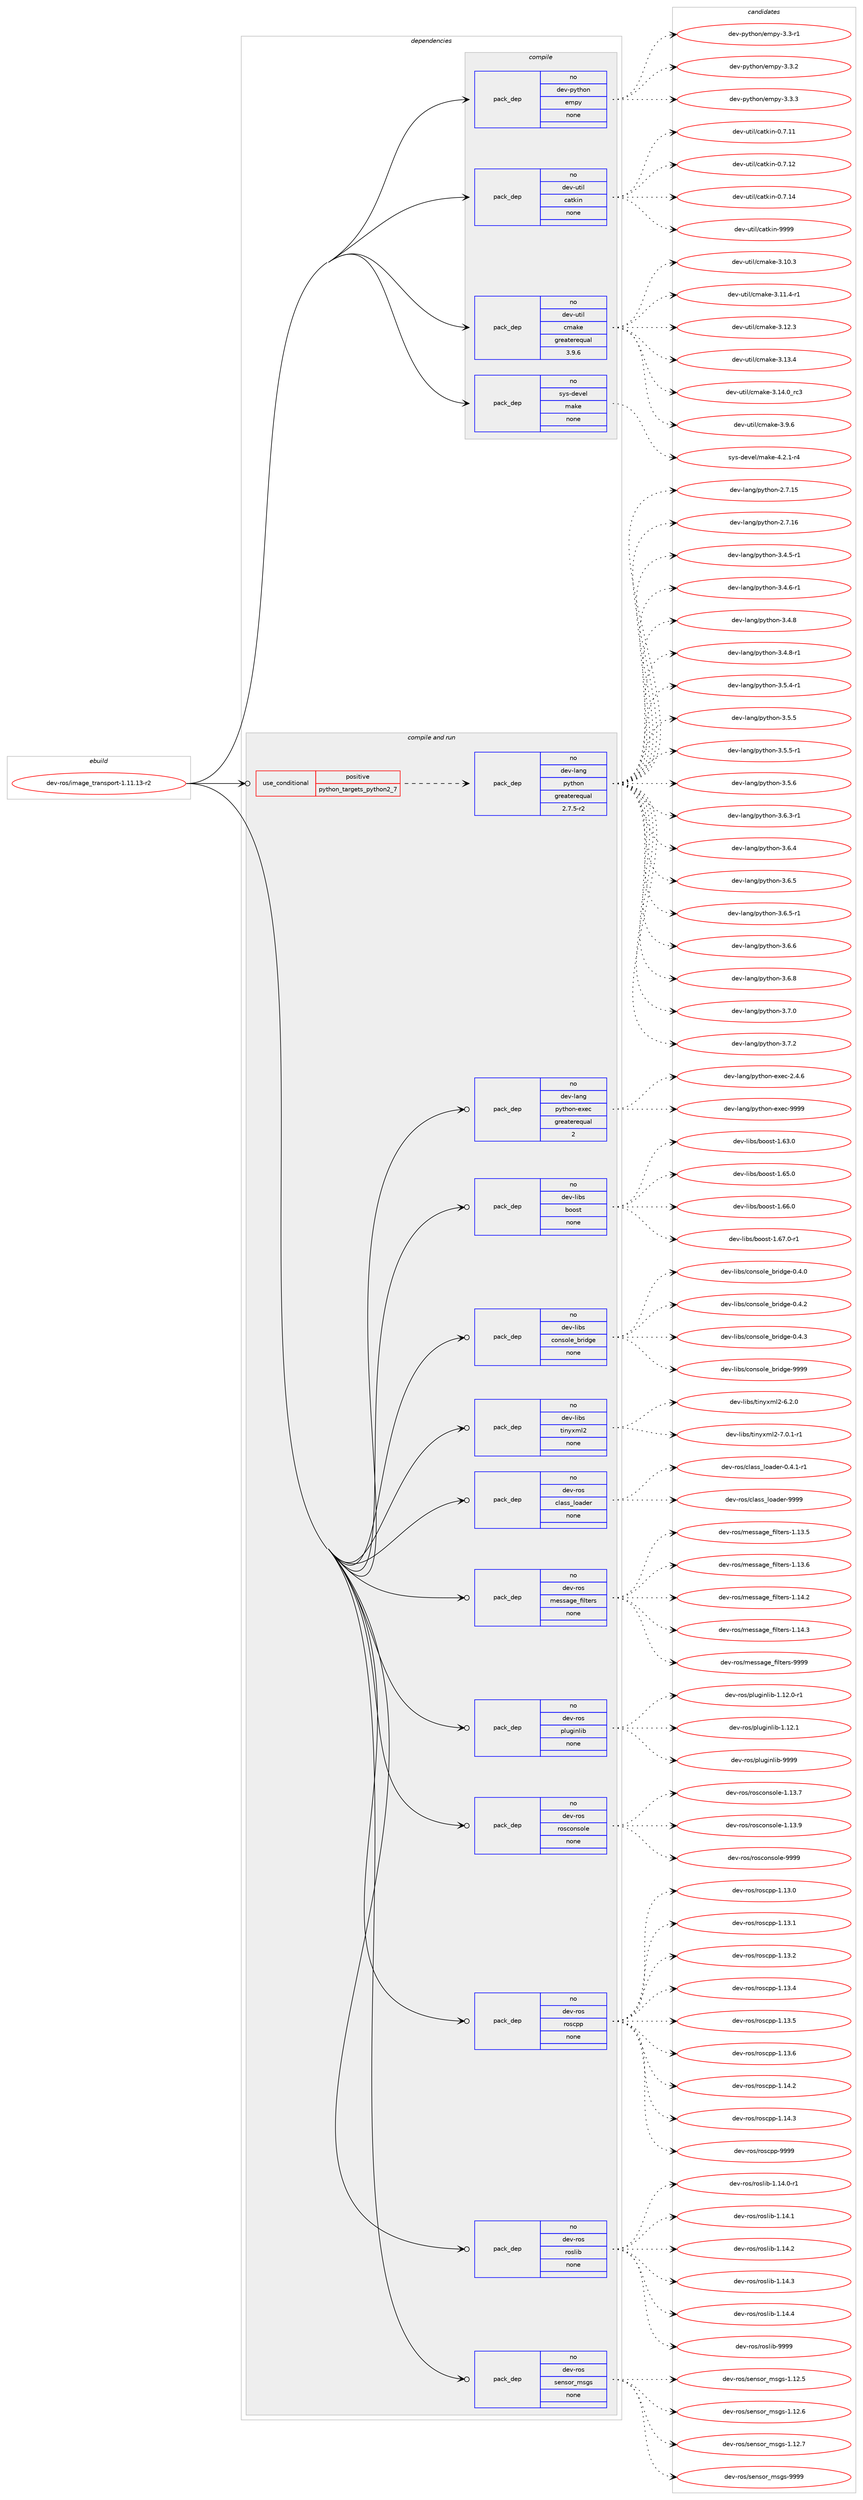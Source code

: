digraph prolog {

# *************
# Graph options
# *************

newrank=true;
concentrate=true;
compound=true;
graph [rankdir=LR,fontname=Helvetica,fontsize=10,ranksep=1.5];#, ranksep=2.5, nodesep=0.2];
edge  [arrowhead=vee];
node  [fontname=Helvetica,fontsize=10];

# **********
# The ebuild
# **********

subgraph cluster_leftcol {
color=gray;
rank=same;
label=<<i>ebuild</i>>;
id [label="dev-ros/image_transport-1.11.13-r2", color=red, width=4, href="../dev-ros/image_transport-1.11.13-r2.svg"];
}

# ****************
# The dependencies
# ****************

subgraph cluster_midcol {
color=gray;
label=<<i>dependencies</i>>;
subgraph cluster_compile {
fillcolor="#eeeeee";
style=filled;
label=<<i>compile</i>>;
subgraph pack1045611 {
dependency1457727 [label=<<TABLE BORDER="0" CELLBORDER="1" CELLSPACING="0" CELLPADDING="4" WIDTH="220"><TR><TD ROWSPAN="6" CELLPADDING="30">pack_dep</TD></TR><TR><TD WIDTH="110">no</TD></TR><TR><TD>dev-python</TD></TR><TR><TD>empy</TD></TR><TR><TD>none</TD></TR><TR><TD></TD></TR></TABLE>>, shape=none, color=blue];
}
id:e -> dependency1457727:w [weight=20,style="solid",arrowhead="vee"];
subgraph pack1045612 {
dependency1457728 [label=<<TABLE BORDER="0" CELLBORDER="1" CELLSPACING="0" CELLPADDING="4" WIDTH="220"><TR><TD ROWSPAN="6" CELLPADDING="30">pack_dep</TD></TR><TR><TD WIDTH="110">no</TD></TR><TR><TD>dev-util</TD></TR><TR><TD>catkin</TD></TR><TR><TD>none</TD></TR><TR><TD></TD></TR></TABLE>>, shape=none, color=blue];
}
id:e -> dependency1457728:w [weight=20,style="solid",arrowhead="vee"];
subgraph pack1045613 {
dependency1457729 [label=<<TABLE BORDER="0" CELLBORDER="1" CELLSPACING="0" CELLPADDING="4" WIDTH="220"><TR><TD ROWSPAN="6" CELLPADDING="30">pack_dep</TD></TR><TR><TD WIDTH="110">no</TD></TR><TR><TD>dev-util</TD></TR><TR><TD>cmake</TD></TR><TR><TD>greaterequal</TD></TR><TR><TD>3.9.6</TD></TR></TABLE>>, shape=none, color=blue];
}
id:e -> dependency1457729:w [weight=20,style="solid",arrowhead="vee"];
subgraph pack1045614 {
dependency1457730 [label=<<TABLE BORDER="0" CELLBORDER="1" CELLSPACING="0" CELLPADDING="4" WIDTH="220"><TR><TD ROWSPAN="6" CELLPADDING="30">pack_dep</TD></TR><TR><TD WIDTH="110">no</TD></TR><TR><TD>sys-devel</TD></TR><TR><TD>make</TD></TR><TR><TD>none</TD></TR><TR><TD></TD></TR></TABLE>>, shape=none, color=blue];
}
id:e -> dependency1457730:w [weight=20,style="solid",arrowhead="vee"];
}
subgraph cluster_compileandrun {
fillcolor="#eeeeee";
style=filled;
label=<<i>compile and run</i>>;
subgraph cond388726 {
dependency1457731 [label=<<TABLE BORDER="0" CELLBORDER="1" CELLSPACING="0" CELLPADDING="4"><TR><TD ROWSPAN="3" CELLPADDING="10">use_conditional</TD></TR><TR><TD>positive</TD></TR><TR><TD>python_targets_python2_7</TD></TR></TABLE>>, shape=none, color=red];
subgraph pack1045615 {
dependency1457732 [label=<<TABLE BORDER="0" CELLBORDER="1" CELLSPACING="0" CELLPADDING="4" WIDTH="220"><TR><TD ROWSPAN="6" CELLPADDING="30">pack_dep</TD></TR><TR><TD WIDTH="110">no</TD></TR><TR><TD>dev-lang</TD></TR><TR><TD>python</TD></TR><TR><TD>greaterequal</TD></TR><TR><TD>2.7.5-r2</TD></TR></TABLE>>, shape=none, color=blue];
}
dependency1457731:e -> dependency1457732:w [weight=20,style="dashed",arrowhead="vee"];
}
id:e -> dependency1457731:w [weight=20,style="solid",arrowhead="odotvee"];
subgraph pack1045616 {
dependency1457733 [label=<<TABLE BORDER="0" CELLBORDER="1" CELLSPACING="0" CELLPADDING="4" WIDTH="220"><TR><TD ROWSPAN="6" CELLPADDING="30">pack_dep</TD></TR><TR><TD WIDTH="110">no</TD></TR><TR><TD>dev-lang</TD></TR><TR><TD>python-exec</TD></TR><TR><TD>greaterequal</TD></TR><TR><TD>2</TD></TR></TABLE>>, shape=none, color=blue];
}
id:e -> dependency1457733:w [weight=20,style="solid",arrowhead="odotvee"];
subgraph pack1045617 {
dependency1457734 [label=<<TABLE BORDER="0" CELLBORDER="1" CELLSPACING="0" CELLPADDING="4" WIDTH="220"><TR><TD ROWSPAN="6" CELLPADDING="30">pack_dep</TD></TR><TR><TD WIDTH="110">no</TD></TR><TR><TD>dev-libs</TD></TR><TR><TD>boost</TD></TR><TR><TD>none</TD></TR><TR><TD></TD></TR></TABLE>>, shape=none, color=blue];
}
id:e -> dependency1457734:w [weight=20,style="solid",arrowhead="odotvee"];
subgraph pack1045618 {
dependency1457735 [label=<<TABLE BORDER="0" CELLBORDER="1" CELLSPACING="0" CELLPADDING="4" WIDTH="220"><TR><TD ROWSPAN="6" CELLPADDING="30">pack_dep</TD></TR><TR><TD WIDTH="110">no</TD></TR><TR><TD>dev-libs</TD></TR><TR><TD>console_bridge</TD></TR><TR><TD>none</TD></TR><TR><TD></TD></TR></TABLE>>, shape=none, color=blue];
}
id:e -> dependency1457735:w [weight=20,style="solid",arrowhead="odotvee"];
subgraph pack1045619 {
dependency1457736 [label=<<TABLE BORDER="0" CELLBORDER="1" CELLSPACING="0" CELLPADDING="4" WIDTH="220"><TR><TD ROWSPAN="6" CELLPADDING="30">pack_dep</TD></TR><TR><TD WIDTH="110">no</TD></TR><TR><TD>dev-libs</TD></TR><TR><TD>tinyxml2</TD></TR><TR><TD>none</TD></TR><TR><TD></TD></TR></TABLE>>, shape=none, color=blue];
}
id:e -> dependency1457736:w [weight=20,style="solid",arrowhead="odotvee"];
subgraph pack1045620 {
dependency1457737 [label=<<TABLE BORDER="0" CELLBORDER="1" CELLSPACING="0" CELLPADDING="4" WIDTH="220"><TR><TD ROWSPAN="6" CELLPADDING="30">pack_dep</TD></TR><TR><TD WIDTH="110">no</TD></TR><TR><TD>dev-ros</TD></TR><TR><TD>class_loader</TD></TR><TR><TD>none</TD></TR><TR><TD></TD></TR></TABLE>>, shape=none, color=blue];
}
id:e -> dependency1457737:w [weight=20,style="solid",arrowhead="odotvee"];
subgraph pack1045621 {
dependency1457738 [label=<<TABLE BORDER="0" CELLBORDER="1" CELLSPACING="0" CELLPADDING="4" WIDTH="220"><TR><TD ROWSPAN="6" CELLPADDING="30">pack_dep</TD></TR><TR><TD WIDTH="110">no</TD></TR><TR><TD>dev-ros</TD></TR><TR><TD>message_filters</TD></TR><TR><TD>none</TD></TR><TR><TD></TD></TR></TABLE>>, shape=none, color=blue];
}
id:e -> dependency1457738:w [weight=20,style="solid",arrowhead="odotvee"];
subgraph pack1045622 {
dependency1457739 [label=<<TABLE BORDER="0" CELLBORDER="1" CELLSPACING="0" CELLPADDING="4" WIDTH="220"><TR><TD ROWSPAN="6" CELLPADDING="30">pack_dep</TD></TR><TR><TD WIDTH="110">no</TD></TR><TR><TD>dev-ros</TD></TR><TR><TD>pluginlib</TD></TR><TR><TD>none</TD></TR><TR><TD></TD></TR></TABLE>>, shape=none, color=blue];
}
id:e -> dependency1457739:w [weight=20,style="solid",arrowhead="odotvee"];
subgraph pack1045623 {
dependency1457740 [label=<<TABLE BORDER="0" CELLBORDER="1" CELLSPACING="0" CELLPADDING="4" WIDTH="220"><TR><TD ROWSPAN="6" CELLPADDING="30">pack_dep</TD></TR><TR><TD WIDTH="110">no</TD></TR><TR><TD>dev-ros</TD></TR><TR><TD>rosconsole</TD></TR><TR><TD>none</TD></TR><TR><TD></TD></TR></TABLE>>, shape=none, color=blue];
}
id:e -> dependency1457740:w [weight=20,style="solid",arrowhead="odotvee"];
subgraph pack1045624 {
dependency1457741 [label=<<TABLE BORDER="0" CELLBORDER="1" CELLSPACING="0" CELLPADDING="4" WIDTH="220"><TR><TD ROWSPAN="6" CELLPADDING="30">pack_dep</TD></TR><TR><TD WIDTH="110">no</TD></TR><TR><TD>dev-ros</TD></TR><TR><TD>roscpp</TD></TR><TR><TD>none</TD></TR><TR><TD></TD></TR></TABLE>>, shape=none, color=blue];
}
id:e -> dependency1457741:w [weight=20,style="solid",arrowhead="odotvee"];
subgraph pack1045625 {
dependency1457742 [label=<<TABLE BORDER="0" CELLBORDER="1" CELLSPACING="0" CELLPADDING="4" WIDTH="220"><TR><TD ROWSPAN="6" CELLPADDING="30">pack_dep</TD></TR><TR><TD WIDTH="110">no</TD></TR><TR><TD>dev-ros</TD></TR><TR><TD>roslib</TD></TR><TR><TD>none</TD></TR><TR><TD></TD></TR></TABLE>>, shape=none, color=blue];
}
id:e -> dependency1457742:w [weight=20,style="solid",arrowhead="odotvee"];
subgraph pack1045626 {
dependency1457743 [label=<<TABLE BORDER="0" CELLBORDER="1" CELLSPACING="0" CELLPADDING="4" WIDTH="220"><TR><TD ROWSPAN="6" CELLPADDING="30">pack_dep</TD></TR><TR><TD WIDTH="110">no</TD></TR><TR><TD>dev-ros</TD></TR><TR><TD>sensor_msgs</TD></TR><TR><TD>none</TD></TR><TR><TD></TD></TR></TABLE>>, shape=none, color=blue];
}
id:e -> dependency1457743:w [weight=20,style="solid",arrowhead="odotvee"];
}
subgraph cluster_run {
fillcolor="#eeeeee";
style=filled;
label=<<i>run</i>>;
}
}

# **************
# The candidates
# **************

subgraph cluster_choices {
rank=same;
color=gray;
label=<<i>candidates</i>>;

subgraph choice1045611 {
color=black;
nodesep=1;
choice1001011184511212111610411111047101109112121455146514511449 [label="dev-python/empy-3.3-r1", color=red, width=4,href="../dev-python/empy-3.3-r1.svg"];
choice1001011184511212111610411111047101109112121455146514650 [label="dev-python/empy-3.3.2", color=red, width=4,href="../dev-python/empy-3.3.2.svg"];
choice1001011184511212111610411111047101109112121455146514651 [label="dev-python/empy-3.3.3", color=red, width=4,href="../dev-python/empy-3.3.3.svg"];
dependency1457727:e -> choice1001011184511212111610411111047101109112121455146514511449:w [style=dotted,weight="100"];
dependency1457727:e -> choice1001011184511212111610411111047101109112121455146514650:w [style=dotted,weight="100"];
dependency1457727:e -> choice1001011184511212111610411111047101109112121455146514651:w [style=dotted,weight="100"];
}
subgraph choice1045612 {
color=black;
nodesep=1;
choice1001011184511711610510847999711610710511045484655464949 [label="dev-util/catkin-0.7.11", color=red, width=4,href="../dev-util/catkin-0.7.11.svg"];
choice1001011184511711610510847999711610710511045484655464950 [label="dev-util/catkin-0.7.12", color=red, width=4,href="../dev-util/catkin-0.7.12.svg"];
choice1001011184511711610510847999711610710511045484655464952 [label="dev-util/catkin-0.7.14", color=red, width=4,href="../dev-util/catkin-0.7.14.svg"];
choice100101118451171161051084799971161071051104557575757 [label="dev-util/catkin-9999", color=red, width=4,href="../dev-util/catkin-9999.svg"];
dependency1457728:e -> choice1001011184511711610510847999711610710511045484655464949:w [style=dotted,weight="100"];
dependency1457728:e -> choice1001011184511711610510847999711610710511045484655464950:w [style=dotted,weight="100"];
dependency1457728:e -> choice1001011184511711610510847999711610710511045484655464952:w [style=dotted,weight="100"];
dependency1457728:e -> choice100101118451171161051084799971161071051104557575757:w [style=dotted,weight="100"];
}
subgraph choice1045613 {
color=black;
nodesep=1;
choice1001011184511711610510847991099710710145514649484651 [label="dev-util/cmake-3.10.3", color=red, width=4,href="../dev-util/cmake-3.10.3.svg"];
choice10010111845117116105108479910997107101455146494946524511449 [label="dev-util/cmake-3.11.4-r1", color=red, width=4,href="../dev-util/cmake-3.11.4-r1.svg"];
choice1001011184511711610510847991099710710145514649504651 [label="dev-util/cmake-3.12.3", color=red, width=4,href="../dev-util/cmake-3.12.3.svg"];
choice1001011184511711610510847991099710710145514649514652 [label="dev-util/cmake-3.13.4", color=red, width=4,href="../dev-util/cmake-3.13.4.svg"];
choice1001011184511711610510847991099710710145514649524648951149951 [label="dev-util/cmake-3.14.0_rc3", color=red, width=4,href="../dev-util/cmake-3.14.0_rc3.svg"];
choice10010111845117116105108479910997107101455146574654 [label="dev-util/cmake-3.9.6", color=red, width=4,href="../dev-util/cmake-3.9.6.svg"];
dependency1457729:e -> choice1001011184511711610510847991099710710145514649484651:w [style=dotted,weight="100"];
dependency1457729:e -> choice10010111845117116105108479910997107101455146494946524511449:w [style=dotted,weight="100"];
dependency1457729:e -> choice1001011184511711610510847991099710710145514649504651:w [style=dotted,weight="100"];
dependency1457729:e -> choice1001011184511711610510847991099710710145514649514652:w [style=dotted,weight="100"];
dependency1457729:e -> choice1001011184511711610510847991099710710145514649524648951149951:w [style=dotted,weight="100"];
dependency1457729:e -> choice10010111845117116105108479910997107101455146574654:w [style=dotted,weight="100"];
}
subgraph choice1045614 {
color=black;
nodesep=1;
choice1151211154510010111810110847109971071014552465046494511452 [label="sys-devel/make-4.2.1-r4", color=red, width=4,href="../sys-devel/make-4.2.1-r4.svg"];
dependency1457730:e -> choice1151211154510010111810110847109971071014552465046494511452:w [style=dotted,weight="100"];
}
subgraph choice1045615 {
color=black;
nodesep=1;
choice10010111845108971101034711212111610411111045504655464953 [label="dev-lang/python-2.7.15", color=red, width=4,href="../dev-lang/python-2.7.15.svg"];
choice10010111845108971101034711212111610411111045504655464954 [label="dev-lang/python-2.7.16", color=red, width=4,href="../dev-lang/python-2.7.16.svg"];
choice1001011184510897110103471121211161041111104551465246534511449 [label="dev-lang/python-3.4.5-r1", color=red, width=4,href="../dev-lang/python-3.4.5-r1.svg"];
choice1001011184510897110103471121211161041111104551465246544511449 [label="dev-lang/python-3.4.6-r1", color=red, width=4,href="../dev-lang/python-3.4.6-r1.svg"];
choice100101118451089711010347112121116104111110455146524656 [label="dev-lang/python-3.4.8", color=red, width=4,href="../dev-lang/python-3.4.8.svg"];
choice1001011184510897110103471121211161041111104551465246564511449 [label="dev-lang/python-3.4.8-r1", color=red, width=4,href="../dev-lang/python-3.4.8-r1.svg"];
choice1001011184510897110103471121211161041111104551465346524511449 [label="dev-lang/python-3.5.4-r1", color=red, width=4,href="../dev-lang/python-3.5.4-r1.svg"];
choice100101118451089711010347112121116104111110455146534653 [label="dev-lang/python-3.5.5", color=red, width=4,href="../dev-lang/python-3.5.5.svg"];
choice1001011184510897110103471121211161041111104551465346534511449 [label="dev-lang/python-3.5.5-r1", color=red, width=4,href="../dev-lang/python-3.5.5-r1.svg"];
choice100101118451089711010347112121116104111110455146534654 [label="dev-lang/python-3.5.6", color=red, width=4,href="../dev-lang/python-3.5.6.svg"];
choice1001011184510897110103471121211161041111104551465446514511449 [label="dev-lang/python-3.6.3-r1", color=red, width=4,href="../dev-lang/python-3.6.3-r1.svg"];
choice100101118451089711010347112121116104111110455146544652 [label="dev-lang/python-3.6.4", color=red, width=4,href="../dev-lang/python-3.6.4.svg"];
choice100101118451089711010347112121116104111110455146544653 [label="dev-lang/python-3.6.5", color=red, width=4,href="../dev-lang/python-3.6.5.svg"];
choice1001011184510897110103471121211161041111104551465446534511449 [label="dev-lang/python-3.6.5-r1", color=red, width=4,href="../dev-lang/python-3.6.5-r1.svg"];
choice100101118451089711010347112121116104111110455146544654 [label="dev-lang/python-3.6.6", color=red, width=4,href="../dev-lang/python-3.6.6.svg"];
choice100101118451089711010347112121116104111110455146544656 [label="dev-lang/python-3.6.8", color=red, width=4,href="../dev-lang/python-3.6.8.svg"];
choice100101118451089711010347112121116104111110455146554648 [label="dev-lang/python-3.7.0", color=red, width=4,href="../dev-lang/python-3.7.0.svg"];
choice100101118451089711010347112121116104111110455146554650 [label="dev-lang/python-3.7.2", color=red, width=4,href="../dev-lang/python-3.7.2.svg"];
dependency1457732:e -> choice10010111845108971101034711212111610411111045504655464953:w [style=dotted,weight="100"];
dependency1457732:e -> choice10010111845108971101034711212111610411111045504655464954:w [style=dotted,weight="100"];
dependency1457732:e -> choice1001011184510897110103471121211161041111104551465246534511449:w [style=dotted,weight="100"];
dependency1457732:e -> choice1001011184510897110103471121211161041111104551465246544511449:w [style=dotted,weight="100"];
dependency1457732:e -> choice100101118451089711010347112121116104111110455146524656:w [style=dotted,weight="100"];
dependency1457732:e -> choice1001011184510897110103471121211161041111104551465246564511449:w [style=dotted,weight="100"];
dependency1457732:e -> choice1001011184510897110103471121211161041111104551465346524511449:w [style=dotted,weight="100"];
dependency1457732:e -> choice100101118451089711010347112121116104111110455146534653:w [style=dotted,weight="100"];
dependency1457732:e -> choice1001011184510897110103471121211161041111104551465346534511449:w [style=dotted,weight="100"];
dependency1457732:e -> choice100101118451089711010347112121116104111110455146534654:w [style=dotted,weight="100"];
dependency1457732:e -> choice1001011184510897110103471121211161041111104551465446514511449:w [style=dotted,weight="100"];
dependency1457732:e -> choice100101118451089711010347112121116104111110455146544652:w [style=dotted,weight="100"];
dependency1457732:e -> choice100101118451089711010347112121116104111110455146544653:w [style=dotted,weight="100"];
dependency1457732:e -> choice1001011184510897110103471121211161041111104551465446534511449:w [style=dotted,weight="100"];
dependency1457732:e -> choice100101118451089711010347112121116104111110455146544654:w [style=dotted,weight="100"];
dependency1457732:e -> choice100101118451089711010347112121116104111110455146544656:w [style=dotted,weight="100"];
dependency1457732:e -> choice100101118451089711010347112121116104111110455146554648:w [style=dotted,weight="100"];
dependency1457732:e -> choice100101118451089711010347112121116104111110455146554650:w [style=dotted,weight="100"];
}
subgraph choice1045616 {
color=black;
nodesep=1;
choice1001011184510897110103471121211161041111104510112010199455046524654 [label="dev-lang/python-exec-2.4.6", color=red, width=4,href="../dev-lang/python-exec-2.4.6.svg"];
choice10010111845108971101034711212111610411111045101120101994557575757 [label="dev-lang/python-exec-9999", color=red, width=4,href="../dev-lang/python-exec-9999.svg"];
dependency1457733:e -> choice1001011184510897110103471121211161041111104510112010199455046524654:w [style=dotted,weight="100"];
dependency1457733:e -> choice10010111845108971101034711212111610411111045101120101994557575757:w [style=dotted,weight="100"];
}
subgraph choice1045617 {
color=black;
nodesep=1;
choice1001011184510810598115479811111111511645494654514648 [label="dev-libs/boost-1.63.0", color=red, width=4,href="../dev-libs/boost-1.63.0.svg"];
choice1001011184510810598115479811111111511645494654534648 [label="dev-libs/boost-1.65.0", color=red, width=4,href="../dev-libs/boost-1.65.0.svg"];
choice1001011184510810598115479811111111511645494654544648 [label="dev-libs/boost-1.66.0", color=red, width=4,href="../dev-libs/boost-1.66.0.svg"];
choice10010111845108105981154798111111115116454946545546484511449 [label="dev-libs/boost-1.67.0-r1", color=red, width=4,href="../dev-libs/boost-1.67.0-r1.svg"];
dependency1457734:e -> choice1001011184510810598115479811111111511645494654514648:w [style=dotted,weight="100"];
dependency1457734:e -> choice1001011184510810598115479811111111511645494654534648:w [style=dotted,weight="100"];
dependency1457734:e -> choice1001011184510810598115479811111111511645494654544648:w [style=dotted,weight="100"];
dependency1457734:e -> choice10010111845108105981154798111111115116454946545546484511449:w [style=dotted,weight="100"];
}
subgraph choice1045618 {
color=black;
nodesep=1;
choice100101118451081059811547991111101151111081019598114105100103101454846524648 [label="dev-libs/console_bridge-0.4.0", color=red, width=4,href="../dev-libs/console_bridge-0.4.0.svg"];
choice100101118451081059811547991111101151111081019598114105100103101454846524650 [label="dev-libs/console_bridge-0.4.2", color=red, width=4,href="../dev-libs/console_bridge-0.4.2.svg"];
choice100101118451081059811547991111101151111081019598114105100103101454846524651 [label="dev-libs/console_bridge-0.4.3", color=red, width=4,href="../dev-libs/console_bridge-0.4.3.svg"];
choice1001011184510810598115479911111011511110810195981141051001031014557575757 [label="dev-libs/console_bridge-9999", color=red, width=4,href="../dev-libs/console_bridge-9999.svg"];
dependency1457735:e -> choice100101118451081059811547991111101151111081019598114105100103101454846524648:w [style=dotted,weight="100"];
dependency1457735:e -> choice100101118451081059811547991111101151111081019598114105100103101454846524650:w [style=dotted,weight="100"];
dependency1457735:e -> choice100101118451081059811547991111101151111081019598114105100103101454846524651:w [style=dotted,weight="100"];
dependency1457735:e -> choice1001011184510810598115479911111011511110810195981141051001031014557575757:w [style=dotted,weight="100"];
}
subgraph choice1045619 {
color=black;
nodesep=1;
choice10010111845108105981154711610511012112010910850455446504648 [label="dev-libs/tinyxml2-6.2.0", color=red, width=4,href="../dev-libs/tinyxml2-6.2.0.svg"];
choice100101118451081059811547116105110121120109108504555464846494511449 [label="dev-libs/tinyxml2-7.0.1-r1", color=red, width=4,href="../dev-libs/tinyxml2-7.0.1-r1.svg"];
dependency1457736:e -> choice10010111845108105981154711610511012112010910850455446504648:w [style=dotted,weight="100"];
dependency1457736:e -> choice100101118451081059811547116105110121120109108504555464846494511449:w [style=dotted,weight="100"];
}
subgraph choice1045620 {
color=black;
nodesep=1;
choice1001011184511411111547991089711511595108111971001011144548465246494511449 [label="dev-ros/class_loader-0.4.1-r1", color=red, width=4,href="../dev-ros/class_loader-0.4.1-r1.svg"];
choice1001011184511411111547991089711511595108111971001011144557575757 [label="dev-ros/class_loader-9999", color=red, width=4,href="../dev-ros/class_loader-9999.svg"];
dependency1457737:e -> choice1001011184511411111547991089711511595108111971001011144548465246494511449:w [style=dotted,weight="100"];
dependency1457737:e -> choice1001011184511411111547991089711511595108111971001011144557575757:w [style=dotted,weight="100"];
}
subgraph choice1045621 {
color=black;
nodesep=1;
choice1001011184511411111547109101115115971031019510210510811610111411545494649514653 [label="dev-ros/message_filters-1.13.5", color=red, width=4,href="../dev-ros/message_filters-1.13.5.svg"];
choice1001011184511411111547109101115115971031019510210510811610111411545494649514654 [label="dev-ros/message_filters-1.13.6", color=red, width=4,href="../dev-ros/message_filters-1.13.6.svg"];
choice1001011184511411111547109101115115971031019510210510811610111411545494649524650 [label="dev-ros/message_filters-1.14.2", color=red, width=4,href="../dev-ros/message_filters-1.14.2.svg"];
choice1001011184511411111547109101115115971031019510210510811610111411545494649524651 [label="dev-ros/message_filters-1.14.3", color=red, width=4,href="../dev-ros/message_filters-1.14.3.svg"];
choice100101118451141111154710910111511597103101951021051081161011141154557575757 [label="dev-ros/message_filters-9999", color=red, width=4,href="../dev-ros/message_filters-9999.svg"];
dependency1457738:e -> choice1001011184511411111547109101115115971031019510210510811610111411545494649514653:w [style=dotted,weight="100"];
dependency1457738:e -> choice1001011184511411111547109101115115971031019510210510811610111411545494649514654:w [style=dotted,weight="100"];
dependency1457738:e -> choice1001011184511411111547109101115115971031019510210510811610111411545494649524650:w [style=dotted,weight="100"];
dependency1457738:e -> choice1001011184511411111547109101115115971031019510210510811610111411545494649524651:w [style=dotted,weight="100"];
dependency1457738:e -> choice100101118451141111154710910111511597103101951021051081161011141154557575757:w [style=dotted,weight="100"];
}
subgraph choice1045622 {
color=black;
nodesep=1;
choice100101118451141111154711210811710310511010810598454946495046484511449 [label="dev-ros/pluginlib-1.12.0-r1", color=red, width=4,href="../dev-ros/pluginlib-1.12.0-r1.svg"];
choice10010111845114111115471121081171031051101081059845494649504649 [label="dev-ros/pluginlib-1.12.1", color=red, width=4,href="../dev-ros/pluginlib-1.12.1.svg"];
choice1001011184511411111547112108117103105110108105984557575757 [label="dev-ros/pluginlib-9999", color=red, width=4,href="../dev-ros/pluginlib-9999.svg"];
dependency1457739:e -> choice100101118451141111154711210811710310511010810598454946495046484511449:w [style=dotted,weight="100"];
dependency1457739:e -> choice10010111845114111115471121081171031051101081059845494649504649:w [style=dotted,weight="100"];
dependency1457739:e -> choice1001011184511411111547112108117103105110108105984557575757:w [style=dotted,weight="100"];
}
subgraph choice1045623 {
color=black;
nodesep=1;
choice10010111845114111115471141111159911111011511110810145494649514655 [label="dev-ros/rosconsole-1.13.7", color=red, width=4,href="../dev-ros/rosconsole-1.13.7.svg"];
choice10010111845114111115471141111159911111011511110810145494649514657 [label="dev-ros/rosconsole-1.13.9", color=red, width=4,href="../dev-ros/rosconsole-1.13.9.svg"];
choice1001011184511411111547114111115991111101151111081014557575757 [label="dev-ros/rosconsole-9999", color=red, width=4,href="../dev-ros/rosconsole-9999.svg"];
dependency1457740:e -> choice10010111845114111115471141111159911111011511110810145494649514655:w [style=dotted,weight="100"];
dependency1457740:e -> choice10010111845114111115471141111159911111011511110810145494649514657:w [style=dotted,weight="100"];
dependency1457740:e -> choice1001011184511411111547114111115991111101151111081014557575757:w [style=dotted,weight="100"];
}
subgraph choice1045624 {
color=black;
nodesep=1;
choice10010111845114111115471141111159911211245494649514648 [label="dev-ros/roscpp-1.13.0", color=red, width=4,href="../dev-ros/roscpp-1.13.0.svg"];
choice10010111845114111115471141111159911211245494649514649 [label="dev-ros/roscpp-1.13.1", color=red, width=4,href="../dev-ros/roscpp-1.13.1.svg"];
choice10010111845114111115471141111159911211245494649514650 [label="dev-ros/roscpp-1.13.2", color=red, width=4,href="../dev-ros/roscpp-1.13.2.svg"];
choice10010111845114111115471141111159911211245494649514652 [label="dev-ros/roscpp-1.13.4", color=red, width=4,href="../dev-ros/roscpp-1.13.4.svg"];
choice10010111845114111115471141111159911211245494649514653 [label="dev-ros/roscpp-1.13.5", color=red, width=4,href="../dev-ros/roscpp-1.13.5.svg"];
choice10010111845114111115471141111159911211245494649514654 [label="dev-ros/roscpp-1.13.6", color=red, width=4,href="../dev-ros/roscpp-1.13.6.svg"];
choice10010111845114111115471141111159911211245494649524650 [label="dev-ros/roscpp-1.14.2", color=red, width=4,href="../dev-ros/roscpp-1.14.2.svg"];
choice10010111845114111115471141111159911211245494649524651 [label="dev-ros/roscpp-1.14.3", color=red, width=4,href="../dev-ros/roscpp-1.14.3.svg"];
choice1001011184511411111547114111115991121124557575757 [label="dev-ros/roscpp-9999", color=red, width=4,href="../dev-ros/roscpp-9999.svg"];
dependency1457741:e -> choice10010111845114111115471141111159911211245494649514648:w [style=dotted,weight="100"];
dependency1457741:e -> choice10010111845114111115471141111159911211245494649514649:w [style=dotted,weight="100"];
dependency1457741:e -> choice10010111845114111115471141111159911211245494649514650:w [style=dotted,weight="100"];
dependency1457741:e -> choice10010111845114111115471141111159911211245494649514652:w [style=dotted,weight="100"];
dependency1457741:e -> choice10010111845114111115471141111159911211245494649514653:w [style=dotted,weight="100"];
dependency1457741:e -> choice10010111845114111115471141111159911211245494649514654:w [style=dotted,weight="100"];
dependency1457741:e -> choice10010111845114111115471141111159911211245494649524650:w [style=dotted,weight="100"];
dependency1457741:e -> choice10010111845114111115471141111159911211245494649524651:w [style=dotted,weight="100"];
dependency1457741:e -> choice1001011184511411111547114111115991121124557575757:w [style=dotted,weight="100"];
}
subgraph choice1045625 {
color=black;
nodesep=1;
choice100101118451141111154711411111510810598454946495246484511449 [label="dev-ros/roslib-1.14.0-r1", color=red, width=4,href="../dev-ros/roslib-1.14.0-r1.svg"];
choice10010111845114111115471141111151081059845494649524649 [label="dev-ros/roslib-1.14.1", color=red, width=4,href="../dev-ros/roslib-1.14.1.svg"];
choice10010111845114111115471141111151081059845494649524650 [label="dev-ros/roslib-1.14.2", color=red, width=4,href="../dev-ros/roslib-1.14.2.svg"];
choice10010111845114111115471141111151081059845494649524651 [label="dev-ros/roslib-1.14.3", color=red, width=4,href="../dev-ros/roslib-1.14.3.svg"];
choice10010111845114111115471141111151081059845494649524652 [label="dev-ros/roslib-1.14.4", color=red, width=4,href="../dev-ros/roslib-1.14.4.svg"];
choice1001011184511411111547114111115108105984557575757 [label="dev-ros/roslib-9999", color=red, width=4,href="../dev-ros/roslib-9999.svg"];
dependency1457742:e -> choice100101118451141111154711411111510810598454946495246484511449:w [style=dotted,weight="100"];
dependency1457742:e -> choice10010111845114111115471141111151081059845494649524649:w [style=dotted,weight="100"];
dependency1457742:e -> choice10010111845114111115471141111151081059845494649524650:w [style=dotted,weight="100"];
dependency1457742:e -> choice10010111845114111115471141111151081059845494649524651:w [style=dotted,weight="100"];
dependency1457742:e -> choice10010111845114111115471141111151081059845494649524652:w [style=dotted,weight="100"];
dependency1457742:e -> choice1001011184511411111547114111115108105984557575757:w [style=dotted,weight="100"];
}
subgraph choice1045626 {
color=black;
nodesep=1;
choice10010111845114111115471151011101151111149510911510311545494649504653 [label="dev-ros/sensor_msgs-1.12.5", color=red, width=4,href="../dev-ros/sensor_msgs-1.12.5.svg"];
choice10010111845114111115471151011101151111149510911510311545494649504654 [label="dev-ros/sensor_msgs-1.12.6", color=red, width=4,href="../dev-ros/sensor_msgs-1.12.6.svg"];
choice10010111845114111115471151011101151111149510911510311545494649504655 [label="dev-ros/sensor_msgs-1.12.7", color=red, width=4,href="../dev-ros/sensor_msgs-1.12.7.svg"];
choice1001011184511411111547115101110115111114951091151031154557575757 [label="dev-ros/sensor_msgs-9999", color=red, width=4,href="../dev-ros/sensor_msgs-9999.svg"];
dependency1457743:e -> choice10010111845114111115471151011101151111149510911510311545494649504653:w [style=dotted,weight="100"];
dependency1457743:e -> choice10010111845114111115471151011101151111149510911510311545494649504654:w [style=dotted,weight="100"];
dependency1457743:e -> choice10010111845114111115471151011101151111149510911510311545494649504655:w [style=dotted,weight="100"];
dependency1457743:e -> choice1001011184511411111547115101110115111114951091151031154557575757:w [style=dotted,weight="100"];
}
}

}
